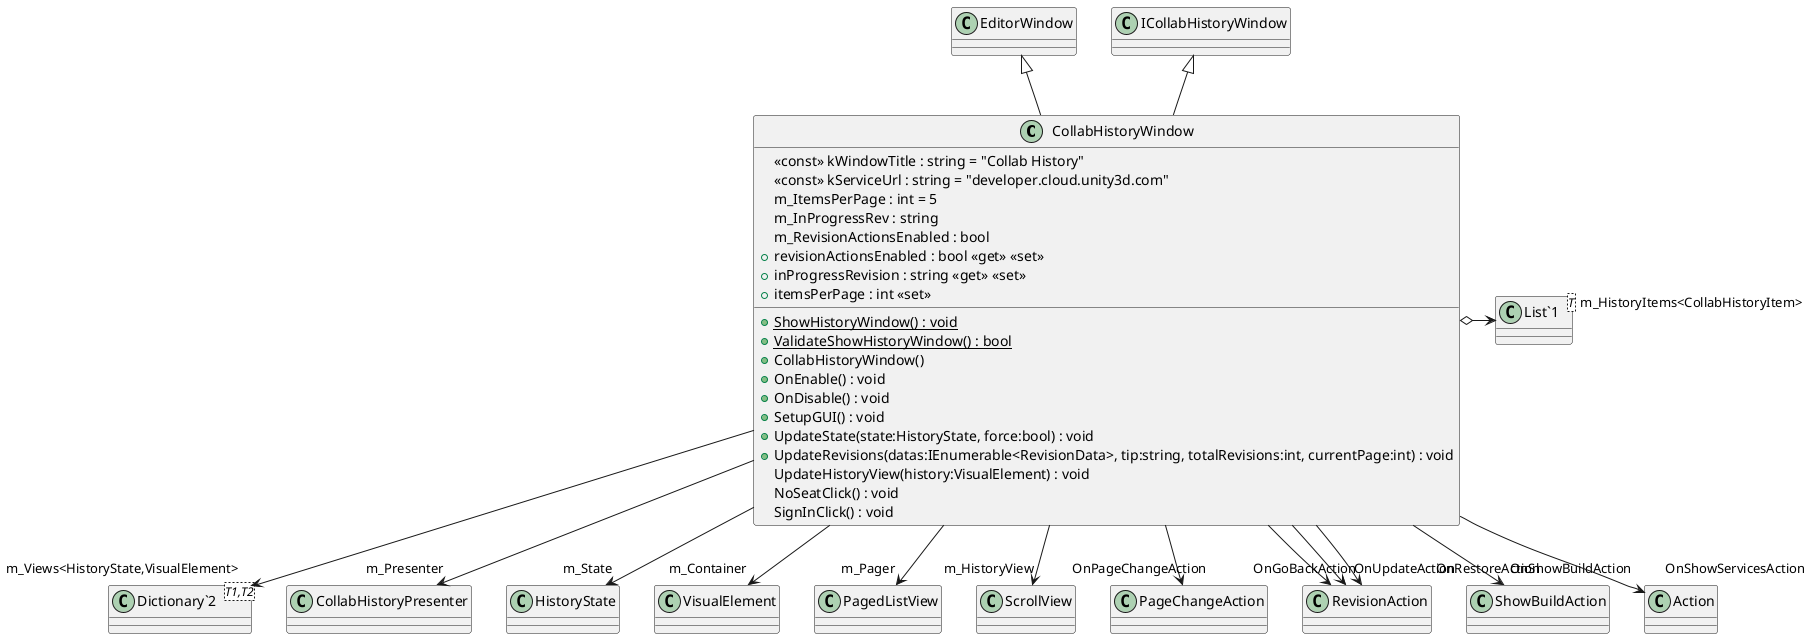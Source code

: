 @startuml
class CollabHistoryWindow {
    <<const>> kWindowTitle : string = "Collab History"
    <<const>> kServiceUrl : string = "developer.cloud.unity3d.com"
    + {static} ShowHistoryWindow() : void
    + {static} ValidateShowHistoryWindow() : bool
    m_ItemsPerPage : int = 5
    m_InProgressRev : string
    m_RevisionActionsEnabled : bool
    + CollabHistoryWindow()
    + OnEnable() : void
    + OnDisable() : void
    + revisionActionsEnabled : bool <<get>> <<set>>
    + SetupGUI() : void
    + UpdateState(state:HistoryState, force:bool) : void
    + UpdateRevisions(datas:IEnumerable<RevisionData>, tip:string, totalRevisions:int, currentPage:int) : void
    + inProgressRevision : string <<get>> <<set>>
    + itemsPerPage : int <<set>>
    UpdateHistoryView(history:VisualElement) : void
    NoSeatClick() : void
    SignInClick() : void
}
class "Dictionary`2"<T1,T2> {
}
class "List`1"<T> {
}
EditorWindow <|-- CollabHistoryWindow
ICollabHistoryWindow <|-- CollabHistoryWindow
CollabHistoryWindow --> "m_Presenter" CollabHistoryPresenter
CollabHistoryWindow --> "m_Views<HistoryState,VisualElement>" "Dictionary`2"
CollabHistoryWindow o-> "m_HistoryItems<CollabHistoryItem>" "List`1"
CollabHistoryWindow --> "m_State" HistoryState
CollabHistoryWindow --> "m_Container" VisualElement
CollabHistoryWindow --> "m_Pager" PagedListView
CollabHistoryWindow --> "m_HistoryView" ScrollView
CollabHistoryWindow --> "OnPageChangeAction" PageChangeAction
CollabHistoryWindow --> "OnGoBackAction" RevisionAction
CollabHistoryWindow --> "OnUpdateAction" RevisionAction
CollabHistoryWindow --> "OnRestoreAction" RevisionAction
CollabHistoryWindow --> "OnShowBuildAction" ShowBuildAction
CollabHistoryWindow --> "OnShowServicesAction" Action
@enduml
